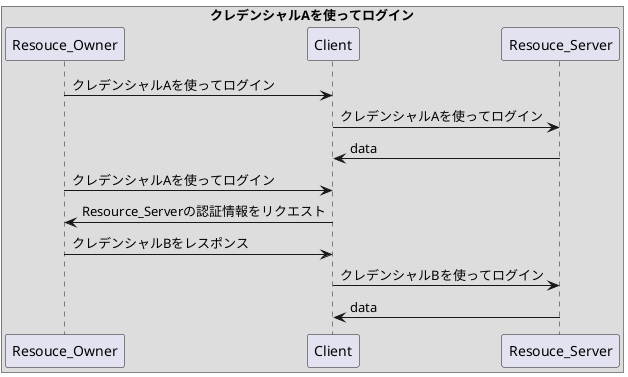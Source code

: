 @startuml use_same_credentials
box  "クレデンシャルAを使ってログイン"
Resouce_Owner -> Client: クレデンシャルAを使ってログイン
Client -> Resouce_Server: クレデンシャルAを使ってログイン
Resouce_Server -> Client: data
end box

box "Resouce_ServerのクレデンシャルBを使ってログイン"
Resouce_Owner -> Client: クレデンシャルAを使ってログイン
Client -> Resouce_Owner: Resource_Serverの認証情報をリクエスト
Resouce_Owner -> Client: クレデンシャルBをレスポンス
Client -> Resouce_Server: クレデンシャルBを使ってログイン
Resouce_Server -> Client: data
end box
@enduml